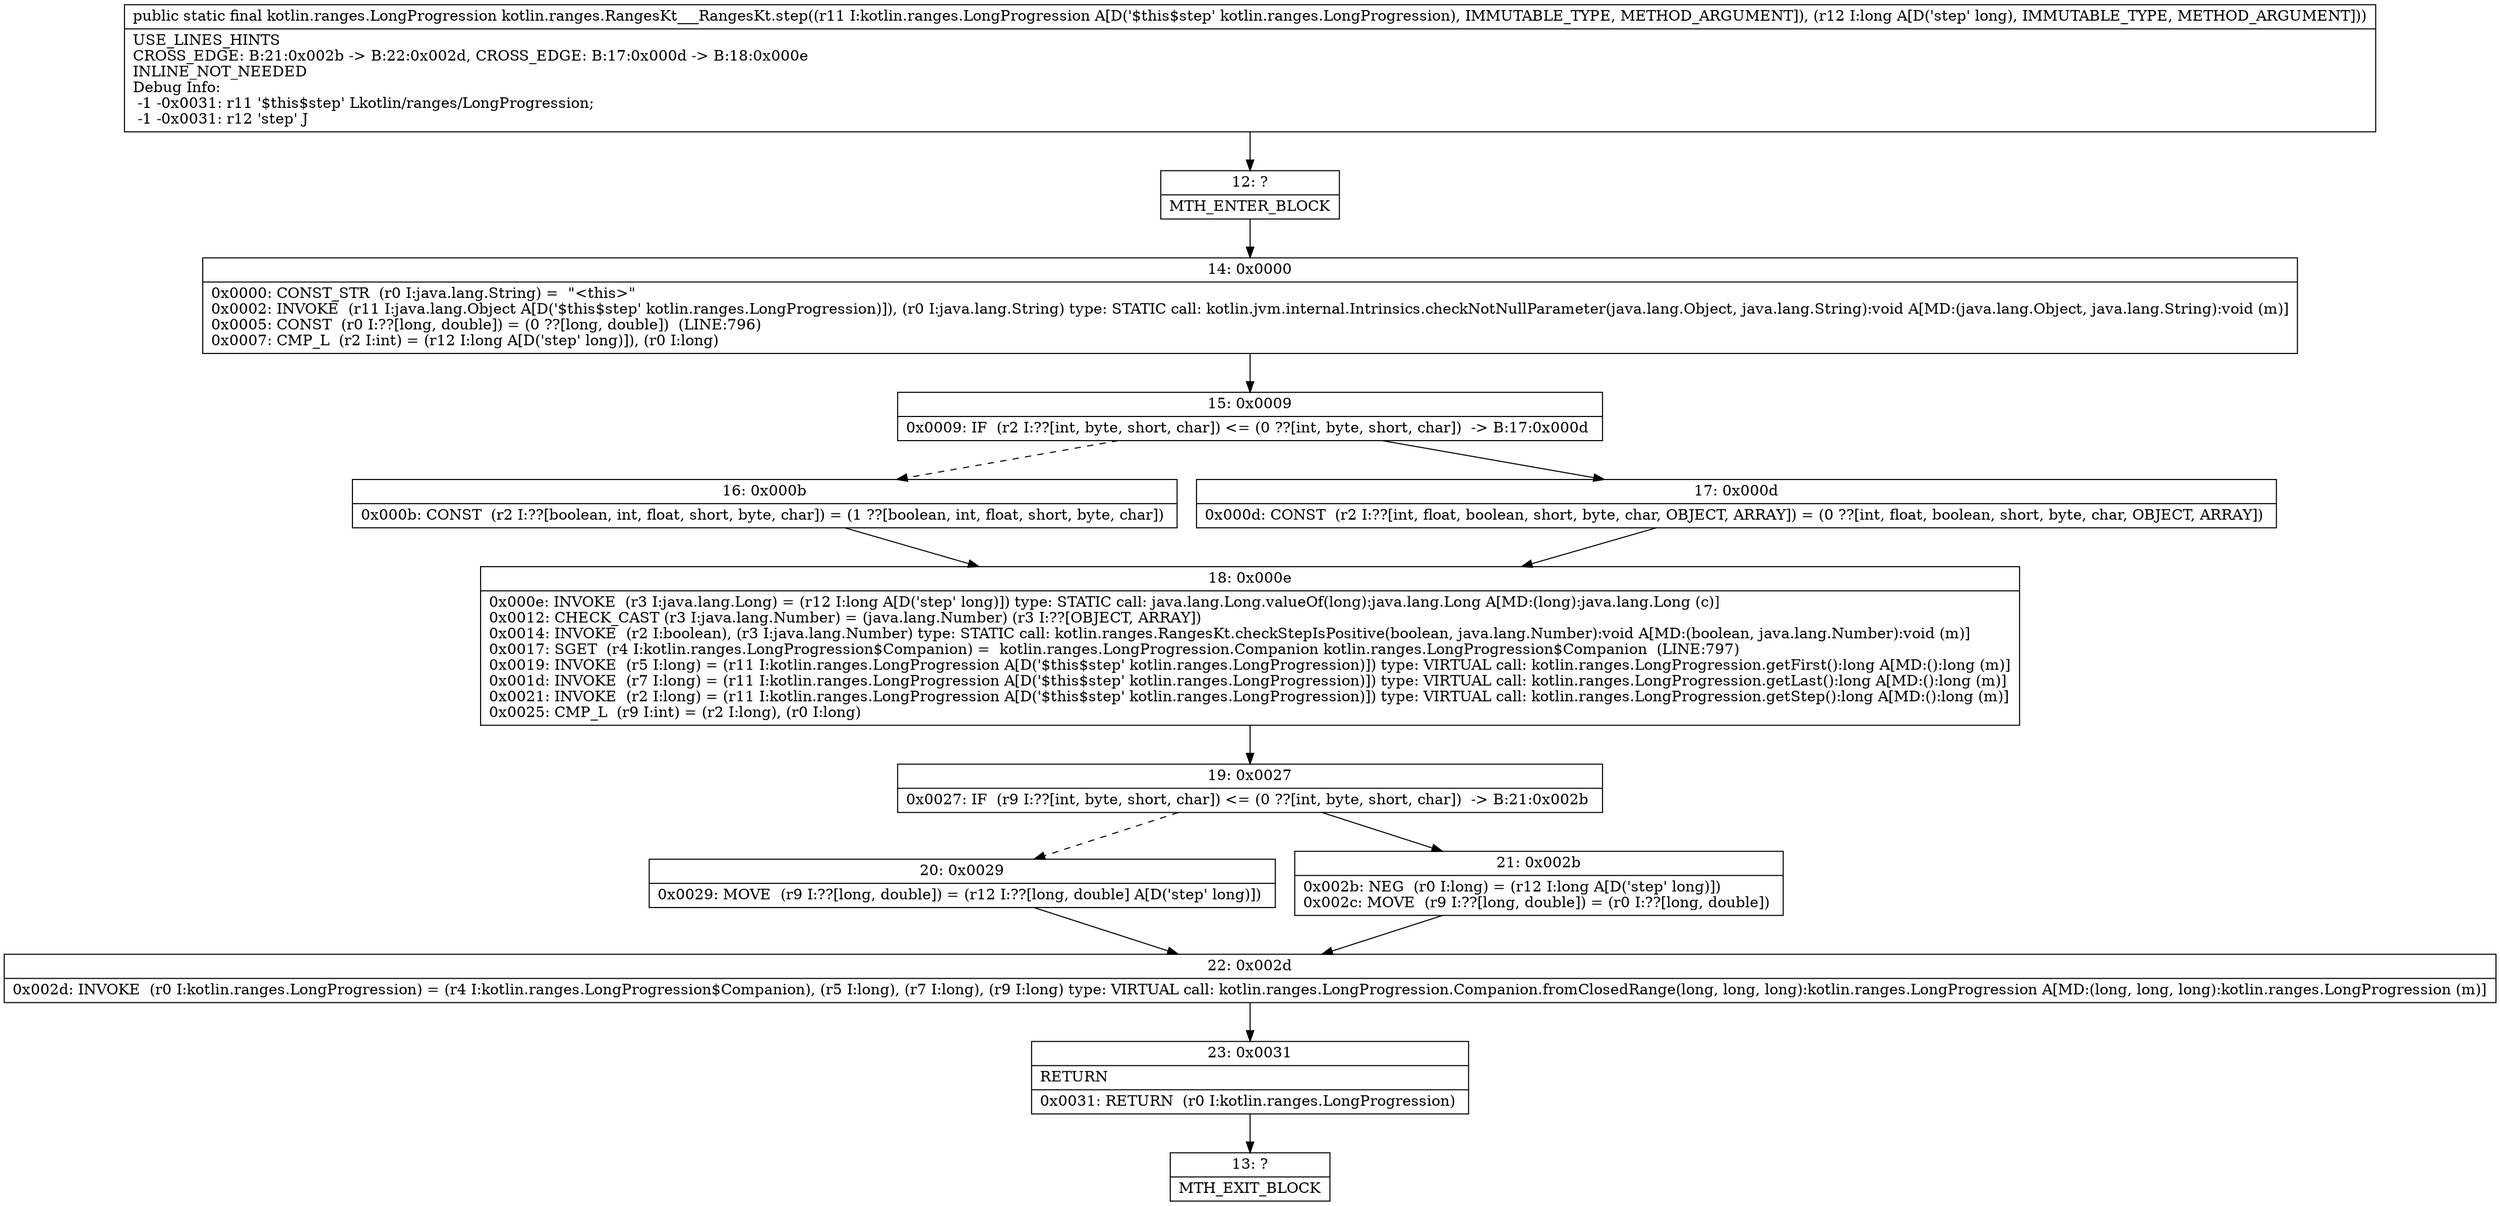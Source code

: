 digraph "CFG forkotlin.ranges.RangesKt___RangesKt.step(Lkotlin\/ranges\/LongProgression;J)Lkotlin\/ranges\/LongProgression;" {
Node_12 [shape=record,label="{12\:\ ?|MTH_ENTER_BLOCK\l}"];
Node_14 [shape=record,label="{14\:\ 0x0000|0x0000: CONST_STR  (r0 I:java.lang.String) =  \"\<this\>\" \l0x0002: INVOKE  (r11 I:java.lang.Object A[D('$this$step' kotlin.ranges.LongProgression)]), (r0 I:java.lang.String) type: STATIC call: kotlin.jvm.internal.Intrinsics.checkNotNullParameter(java.lang.Object, java.lang.String):void A[MD:(java.lang.Object, java.lang.String):void (m)]\l0x0005: CONST  (r0 I:??[long, double]) = (0 ??[long, double])  (LINE:796)\l0x0007: CMP_L  (r2 I:int) = (r12 I:long A[D('step' long)]), (r0 I:long) \l}"];
Node_15 [shape=record,label="{15\:\ 0x0009|0x0009: IF  (r2 I:??[int, byte, short, char]) \<= (0 ??[int, byte, short, char])  \-\> B:17:0x000d \l}"];
Node_16 [shape=record,label="{16\:\ 0x000b|0x000b: CONST  (r2 I:??[boolean, int, float, short, byte, char]) = (1 ??[boolean, int, float, short, byte, char]) \l}"];
Node_18 [shape=record,label="{18\:\ 0x000e|0x000e: INVOKE  (r3 I:java.lang.Long) = (r12 I:long A[D('step' long)]) type: STATIC call: java.lang.Long.valueOf(long):java.lang.Long A[MD:(long):java.lang.Long (c)]\l0x0012: CHECK_CAST (r3 I:java.lang.Number) = (java.lang.Number) (r3 I:??[OBJECT, ARRAY]) \l0x0014: INVOKE  (r2 I:boolean), (r3 I:java.lang.Number) type: STATIC call: kotlin.ranges.RangesKt.checkStepIsPositive(boolean, java.lang.Number):void A[MD:(boolean, java.lang.Number):void (m)]\l0x0017: SGET  (r4 I:kotlin.ranges.LongProgression$Companion) =  kotlin.ranges.LongProgression.Companion kotlin.ranges.LongProgression$Companion  (LINE:797)\l0x0019: INVOKE  (r5 I:long) = (r11 I:kotlin.ranges.LongProgression A[D('$this$step' kotlin.ranges.LongProgression)]) type: VIRTUAL call: kotlin.ranges.LongProgression.getFirst():long A[MD:():long (m)]\l0x001d: INVOKE  (r7 I:long) = (r11 I:kotlin.ranges.LongProgression A[D('$this$step' kotlin.ranges.LongProgression)]) type: VIRTUAL call: kotlin.ranges.LongProgression.getLast():long A[MD:():long (m)]\l0x0021: INVOKE  (r2 I:long) = (r11 I:kotlin.ranges.LongProgression A[D('$this$step' kotlin.ranges.LongProgression)]) type: VIRTUAL call: kotlin.ranges.LongProgression.getStep():long A[MD:():long (m)]\l0x0025: CMP_L  (r9 I:int) = (r2 I:long), (r0 I:long) \l}"];
Node_19 [shape=record,label="{19\:\ 0x0027|0x0027: IF  (r9 I:??[int, byte, short, char]) \<= (0 ??[int, byte, short, char])  \-\> B:21:0x002b \l}"];
Node_20 [shape=record,label="{20\:\ 0x0029|0x0029: MOVE  (r9 I:??[long, double]) = (r12 I:??[long, double] A[D('step' long)]) \l}"];
Node_22 [shape=record,label="{22\:\ 0x002d|0x002d: INVOKE  (r0 I:kotlin.ranges.LongProgression) = (r4 I:kotlin.ranges.LongProgression$Companion), (r5 I:long), (r7 I:long), (r9 I:long) type: VIRTUAL call: kotlin.ranges.LongProgression.Companion.fromClosedRange(long, long, long):kotlin.ranges.LongProgression A[MD:(long, long, long):kotlin.ranges.LongProgression (m)]\l}"];
Node_23 [shape=record,label="{23\:\ 0x0031|RETURN\l|0x0031: RETURN  (r0 I:kotlin.ranges.LongProgression) \l}"];
Node_13 [shape=record,label="{13\:\ ?|MTH_EXIT_BLOCK\l}"];
Node_21 [shape=record,label="{21\:\ 0x002b|0x002b: NEG  (r0 I:long) = (r12 I:long A[D('step' long)]) \l0x002c: MOVE  (r9 I:??[long, double]) = (r0 I:??[long, double]) \l}"];
Node_17 [shape=record,label="{17\:\ 0x000d|0x000d: CONST  (r2 I:??[int, float, boolean, short, byte, char, OBJECT, ARRAY]) = (0 ??[int, float, boolean, short, byte, char, OBJECT, ARRAY]) \l}"];
MethodNode[shape=record,label="{public static final kotlin.ranges.LongProgression kotlin.ranges.RangesKt___RangesKt.step((r11 I:kotlin.ranges.LongProgression A[D('$this$step' kotlin.ranges.LongProgression), IMMUTABLE_TYPE, METHOD_ARGUMENT]), (r12 I:long A[D('step' long), IMMUTABLE_TYPE, METHOD_ARGUMENT]))  | USE_LINES_HINTS\lCROSS_EDGE: B:21:0x002b \-\> B:22:0x002d, CROSS_EDGE: B:17:0x000d \-\> B:18:0x000e\lINLINE_NOT_NEEDED\lDebug Info:\l  \-1 \-0x0031: r11 '$this$step' Lkotlin\/ranges\/LongProgression;\l  \-1 \-0x0031: r12 'step' J\l}"];
MethodNode -> Node_12;Node_12 -> Node_14;
Node_14 -> Node_15;
Node_15 -> Node_16[style=dashed];
Node_15 -> Node_17;
Node_16 -> Node_18;
Node_18 -> Node_19;
Node_19 -> Node_20[style=dashed];
Node_19 -> Node_21;
Node_20 -> Node_22;
Node_22 -> Node_23;
Node_23 -> Node_13;
Node_21 -> Node_22;
Node_17 -> Node_18;
}

